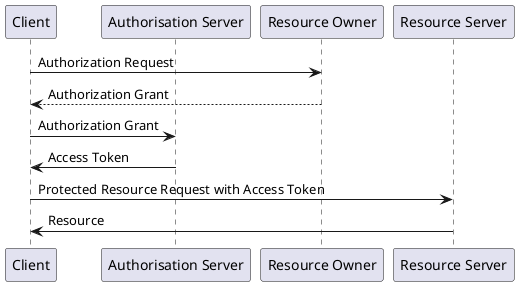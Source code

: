 @startuml

participant "Client" as client
participant "Authorisation Server" as authorisation_server
participant "Resource Owner" as resource_owner
participant "Resource Server" as resource_server

client -> resource_owner: Authorization Request
resource_owner --> client: Authorization Grant

client -> authorisation_server: Authorization Grant
authorisation_server -> client: Access Token

client -> resource_server: Protected Resource Request with Access Token
resource_server -> client: Resource

@enduml